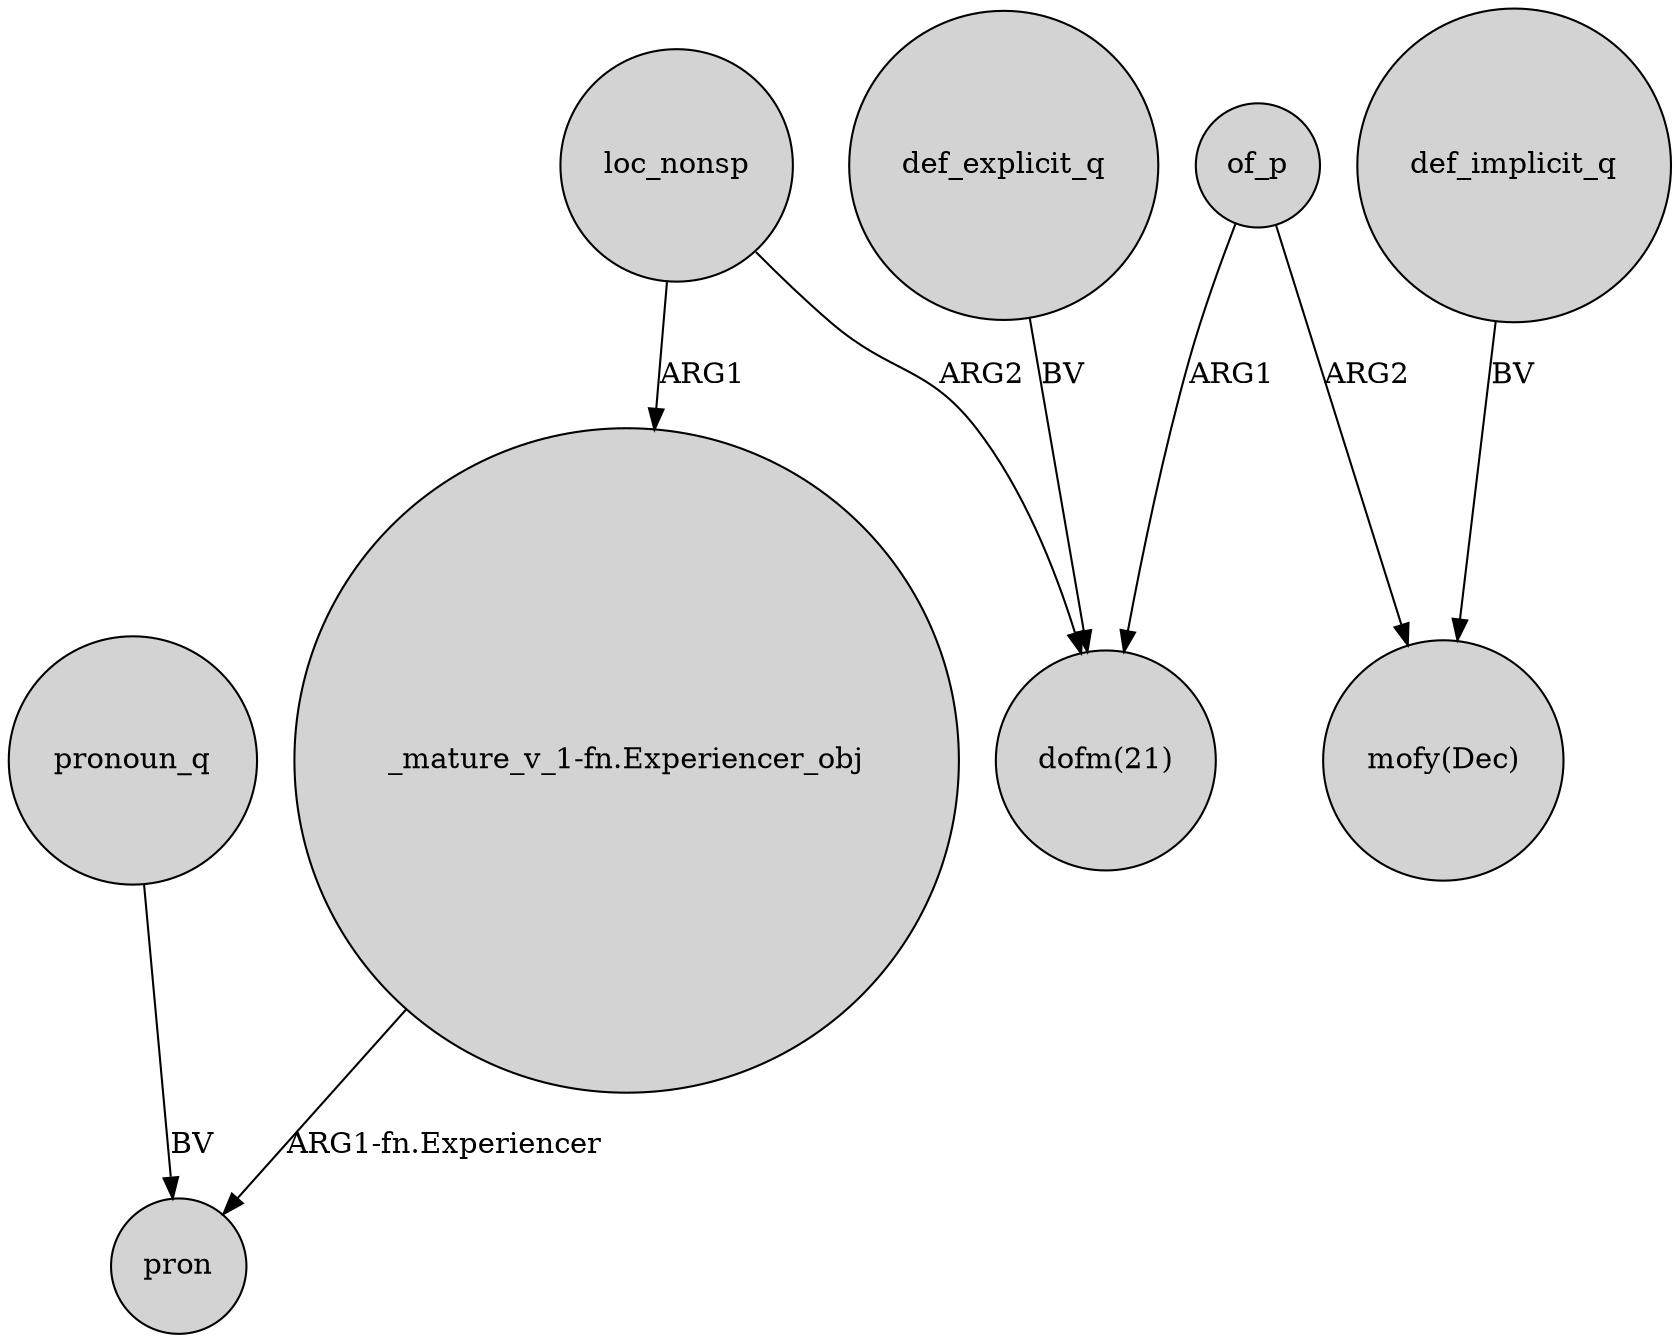 digraph {
	node [shape=circle style=filled]
	pronoun_q -> pron [label=BV]
	def_explicit_q -> "dofm(21)" [label=BV]
	loc_nonsp -> "_mature_v_1-fn.Experiencer_obj" [label=ARG1]
	loc_nonsp -> "dofm(21)" [label=ARG2]
	of_p -> "mofy(Dec)" [label=ARG2]
	of_p -> "dofm(21)" [label=ARG1]
	"_mature_v_1-fn.Experiencer_obj" -> pron [label="ARG1-fn.Experiencer"]
	def_implicit_q -> "mofy(Dec)" [label=BV]
}

